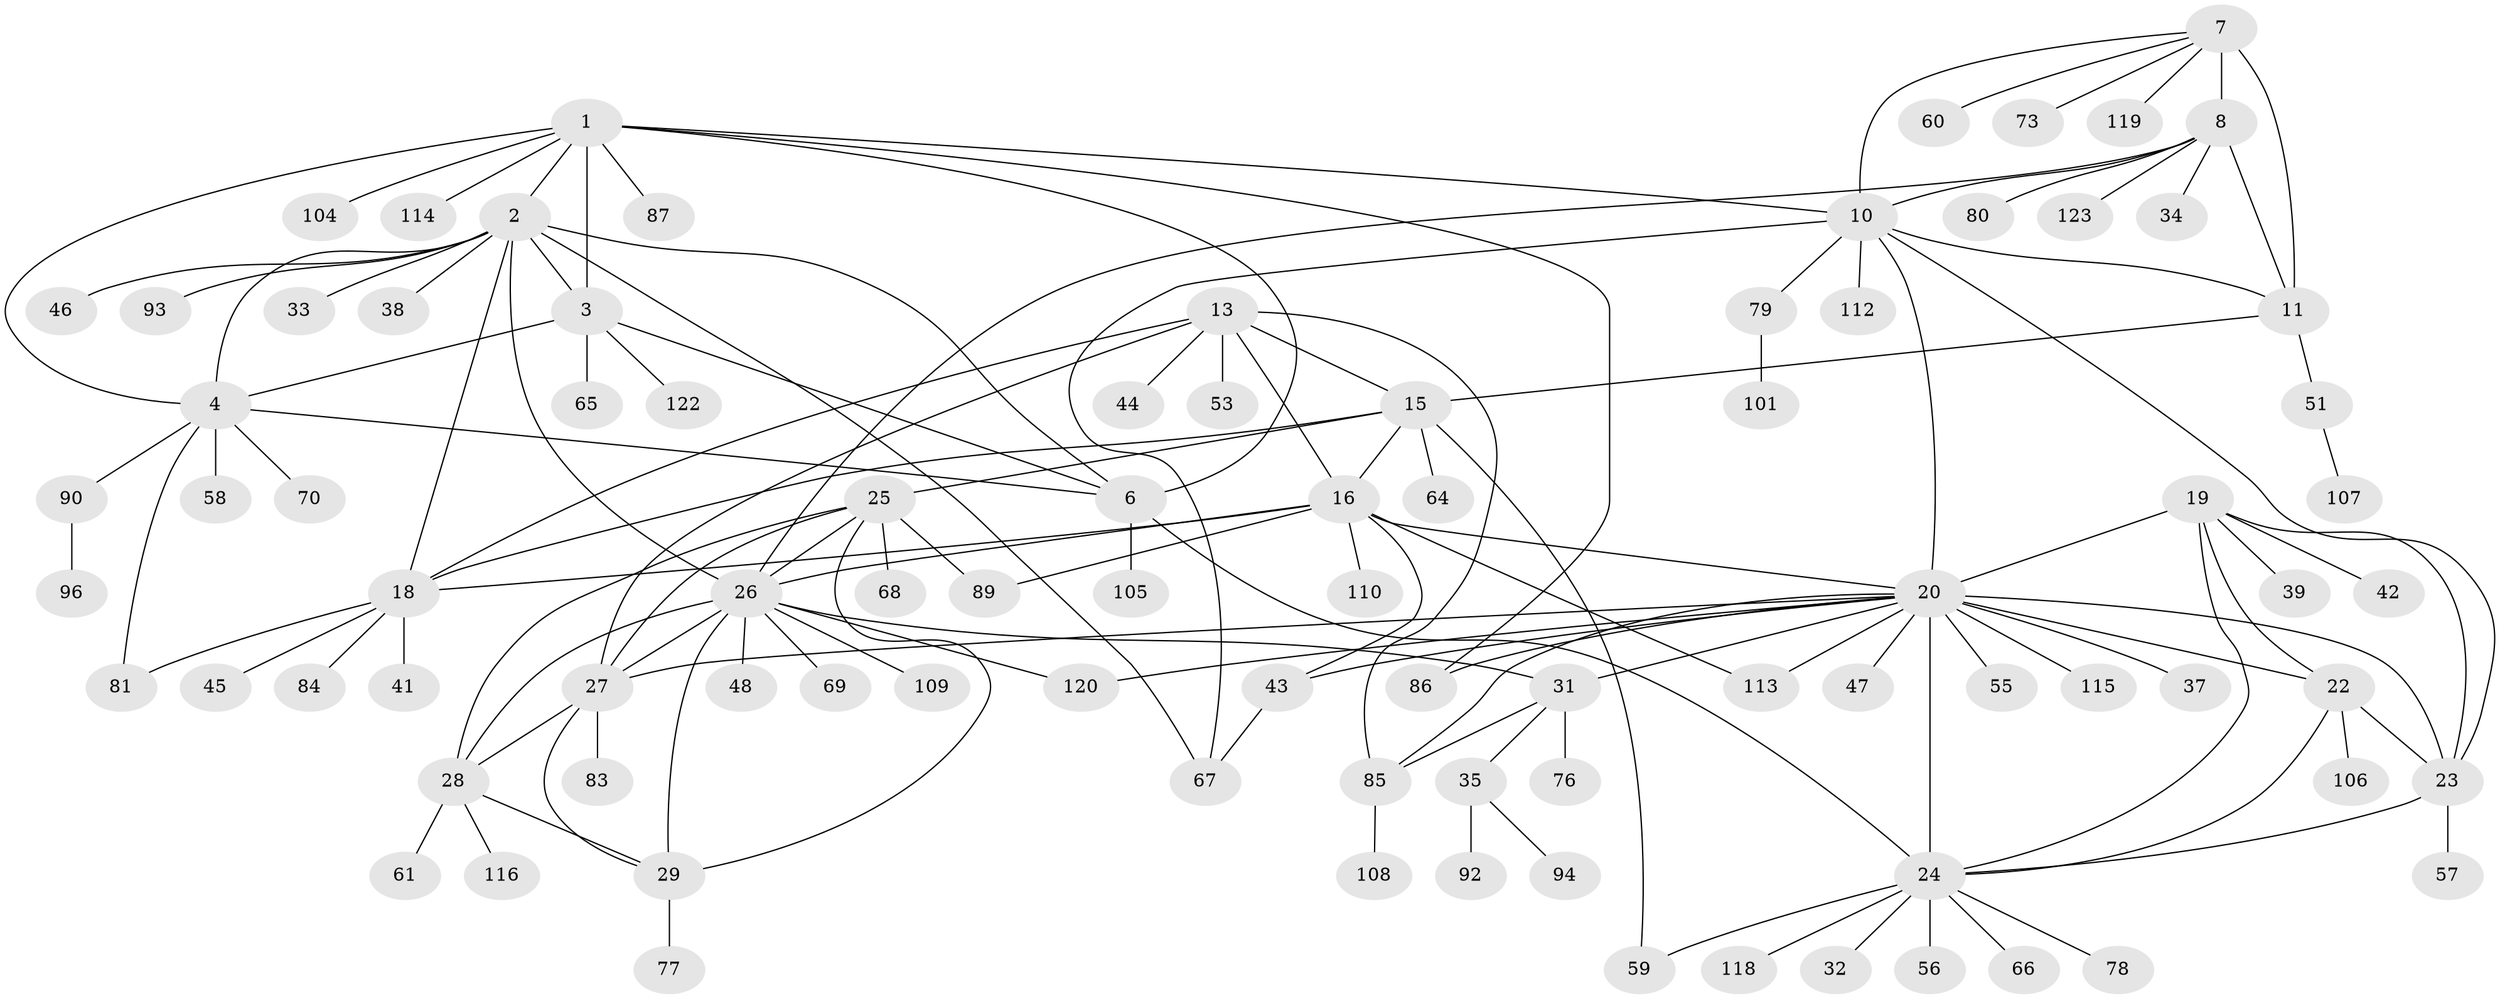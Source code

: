 // Generated by graph-tools (version 1.1) at 2025/52/02/27/25 19:52:17]
// undirected, 91 vertices, 135 edges
graph export_dot {
graph [start="1"]
  node [color=gray90,style=filled];
  1 [super="+5"];
  2 [super="+36"];
  3 [super="+88"];
  4 [super="+49"];
  6;
  7 [super="+9"];
  8 [super="+52"];
  10 [super="+97"];
  11 [super="+12"];
  13 [super="+14"];
  15;
  16 [super="+17"];
  18 [super="+98"];
  19 [super="+63"];
  20 [super="+21"];
  22 [super="+103"];
  23 [super="+40"];
  24 [super="+102"];
  25 [super="+71"];
  26 [super="+30"];
  27 [super="+72"];
  28 [super="+74"];
  29 [super="+54"];
  31;
  32;
  33 [super="+91"];
  34 [super="+62"];
  35 [super="+50"];
  37;
  38;
  39;
  41 [super="+111"];
  42;
  43 [super="+75"];
  44;
  45;
  46;
  47 [super="+95"];
  48;
  51 [super="+82"];
  53;
  55;
  56;
  57;
  58;
  59;
  60;
  61;
  64;
  65;
  66;
  67;
  68;
  69 [super="+100"];
  70;
  73;
  76;
  77;
  78;
  79;
  80;
  81;
  83 [super="+99"];
  84;
  85 [super="+117"];
  86;
  87;
  89;
  90;
  92;
  93;
  94;
  96 [super="+121"];
  101;
  104;
  105;
  106;
  107;
  108;
  109;
  110;
  112;
  113;
  114;
  115;
  116;
  118;
  119;
  120;
  122;
  123;
  1 -- 2 [weight=2];
  1 -- 3 [weight=2];
  1 -- 4 [weight=2];
  1 -- 6 [weight=2];
  1 -- 86;
  1 -- 114;
  1 -- 104;
  1 -- 10;
  1 -- 87;
  2 -- 3;
  2 -- 4;
  2 -- 6;
  2 -- 18;
  2 -- 26;
  2 -- 33;
  2 -- 38;
  2 -- 46;
  2 -- 67;
  2 -- 93;
  3 -- 4;
  3 -- 6;
  3 -- 65;
  3 -- 122;
  4 -- 6;
  4 -- 58;
  4 -- 70;
  4 -- 81;
  4 -- 90;
  6 -- 24;
  6 -- 105;
  7 -- 8 [weight=2];
  7 -- 10 [weight=2];
  7 -- 11 [weight=4];
  7 -- 73;
  7 -- 119;
  7 -- 60;
  8 -- 10;
  8 -- 11 [weight=2];
  8 -- 34;
  8 -- 80;
  8 -- 123;
  8 -- 26;
  10 -- 11 [weight=2];
  10 -- 67;
  10 -- 79;
  10 -- 20;
  10 -- 112;
  10 -- 23;
  11 -- 51;
  11 -- 15;
  13 -- 15 [weight=2];
  13 -- 16 [weight=4];
  13 -- 18 [weight=2];
  13 -- 53;
  13 -- 44;
  13 -- 85;
  13 -- 27;
  15 -- 16 [weight=2];
  15 -- 18;
  15 -- 59;
  15 -- 64;
  15 -- 25;
  16 -- 18 [weight=2];
  16 -- 43;
  16 -- 113;
  16 -- 20;
  16 -- 26;
  16 -- 89;
  16 -- 110;
  18 -- 41;
  18 -- 45;
  18 -- 81;
  18 -- 84;
  19 -- 20 [weight=2];
  19 -- 22;
  19 -- 23;
  19 -- 24;
  19 -- 39;
  19 -- 42;
  20 -- 22 [weight=2];
  20 -- 23 [weight=2];
  20 -- 24 [weight=2];
  20 -- 27;
  20 -- 43;
  20 -- 55;
  20 -- 115;
  20 -- 37;
  20 -- 47;
  20 -- 113;
  20 -- 85;
  20 -- 86;
  20 -- 120;
  20 -- 31;
  22 -- 23;
  22 -- 24;
  22 -- 106;
  23 -- 24;
  23 -- 57;
  24 -- 32;
  24 -- 56;
  24 -- 59;
  24 -- 66;
  24 -- 78;
  24 -- 118;
  25 -- 26 [weight=2];
  25 -- 27;
  25 -- 28;
  25 -- 29;
  25 -- 68;
  25 -- 89;
  26 -- 27 [weight=2];
  26 -- 28 [weight=2];
  26 -- 29 [weight=2];
  26 -- 31;
  26 -- 109;
  26 -- 69;
  26 -- 48;
  26 -- 120;
  27 -- 28;
  27 -- 29;
  27 -- 83;
  28 -- 29;
  28 -- 61;
  28 -- 116;
  29 -- 77;
  31 -- 35;
  31 -- 76;
  31 -- 85;
  35 -- 92;
  35 -- 94;
  43 -- 67;
  51 -- 107;
  79 -- 101;
  85 -- 108;
  90 -- 96;
}
